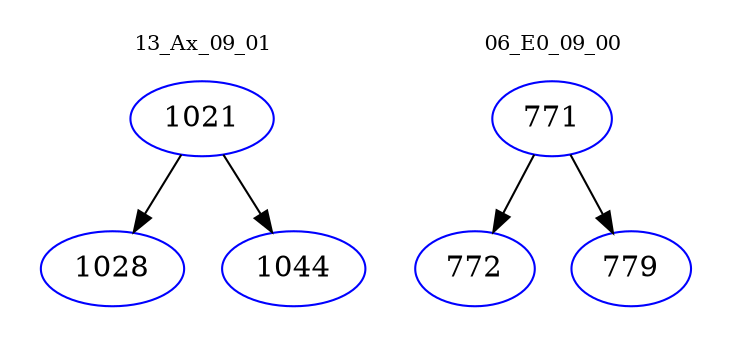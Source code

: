 digraph{
subgraph cluster_0 {
color = white
label = "13_Ax_09_01";
fontsize=10;
T0_1021 [label="1021", color="blue"]
T0_1021 -> T0_1028 [color="black"]
T0_1028 [label="1028", color="blue"]
T0_1021 -> T0_1044 [color="black"]
T0_1044 [label="1044", color="blue"]
}
subgraph cluster_1 {
color = white
label = "06_E0_09_00";
fontsize=10;
T1_771 [label="771", color="blue"]
T1_771 -> T1_772 [color="black"]
T1_772 [label="772", color="blue"]
T1_771 -> T1_779 [color="black"]
T1_779 [label="779", color="blue"]
}
}
